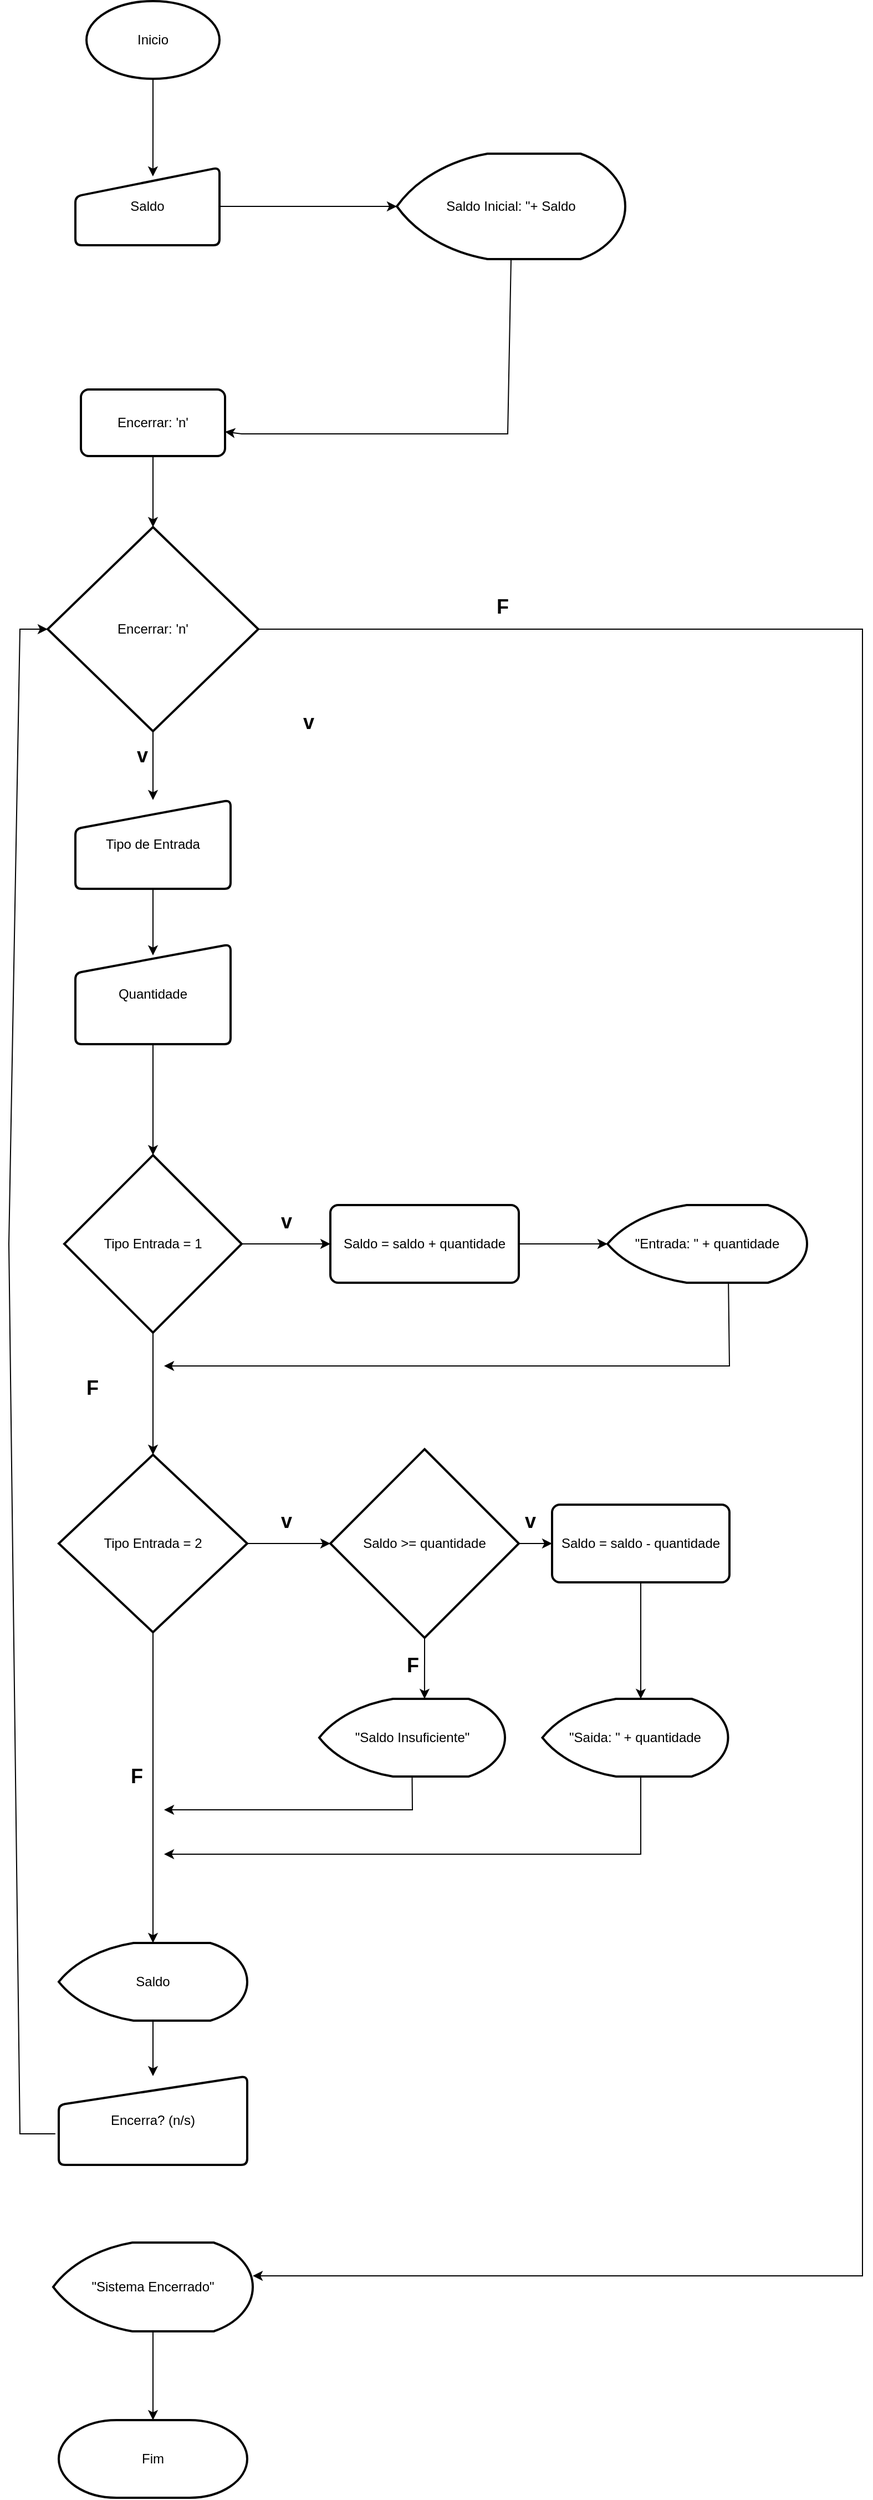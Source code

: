 <mxfile version="21.0.2" type="github">
  <diagram name="Página-1" id="k9wyMcpVs6OFAAXS8L6B">
    <mxGraphModel dx="880" dy="1611" grid="1" gridSize="10" guides="1" tooltips="1" connect="1" arrows="1" fold="1" page="1" pageScale="1" pageWidth="827" pageHeight="1169" math="0" shadow="0">
      <root>
        <mxCell id="0" />
        <mxCell id="1" parent="0" />
        <mxCell id="YredDdJyoUO70uSYRBnG-67" style="edgeStyle=orthogonalEdgeStyle;rounded=0;orthogonalLoop=1;jettySize=auto;html=1;exitX=0.5;exitY=1;exitDx=0;exitDy=0;exitPerimeter=0;entryX=0.538;entryY=0.114;entryDx=0;entryDy=0;entryPerimeter=0;" parent="1" source="YredDdJyoUO70uSYRBnG-41" target="YredDdJyoUO70uSYRBnG-43" edge="1">
          <mxGeometry relative="1" as="geometry" />
        </mxCell>
        <mxCell id="YredDdJyoUO70uSYRBnG-41" value="Inicio" style="strokeWidth=2;html=1;shape=mxgraph.flowchart.start_1;whiteSpace=wrap;" parent="1" vertex="1">
          <mxGeometry x="100" y="-1150" width="120" height="70" as="geometry" />
        </mxCell>
        <mxCell id="YredDdJyoUO70uSYRBnG-44" style="edgeStyle=orthogonalEdgeStyle;rounded=0;orthogonalLoop=1;jettySize=auto;html=1;exitX=1;exitY=0.5;exitDx=0;exitDy=0;" parent="1" source="YredDdJyoUO70uSYRBnG-43" target="YredDdJyoUO70uSYRBnG-45" edge="1">
          <mxGeometry relative="1" as="geometry">
            <mxPoint x="480" y="-235" as="targetPoint" />
          </mxGeometry>
        </mxCell>
        <mxCell id="YredDdJyoUO70uSYRBnG-43" value="Saldo" style="html=1;strokeWidth=2;shape=manualInput;whiteSpace=wrap;rounded=1;size=26;arcSize=11;" parent="1" vertex="1">
          <mxGeometry x="90" y="-1000" width="130" height="70" as="geometry" />
        </mxCell>
        <mxCell id="YredDdJyoUO70uSYRBnG-45" value="Saldo Inicial: &quot;+ Saldo" style="strokeWidth=2;html=1;shape=mxgraph.flowchart.display;whiteSpace=wrap;" parent="1" vertex="1">
          <mxGeometry x="380" y="-1012.5" width="206" height="95" as="geometry" />
        </mxCell>
        <mxCell id="YredDdJyoUO70uSYRBnG-54" value="" style="endArrow=classic;html=1;rounded=0;exitX=0.5;exitY=1;exitDx=0;exitDy=0;exitPerimeter=0;" parent="1" source="YredDdJyoUO70uSYRBnG-45" target="YredDdJyoUO70uSYRBnG-65" edge="1">
          <mxGeometry width="50" height="50" relative="1" as="geometry">
            <mxPoint x="493" y="-880" as="sourcePoint" />
            <mxPoint x="325" y="-116.417" as="targetPoint" />
            <Array as="points">
              <mxPoint x="480" y="-760" />
              <mxPoint x="240" y="-760" />
            </Array>
          </mxGeometry>
        </mxCell>
        <mxCell id="YredDdJyoUO70uSYRBnG-68" style="edgeStyle=orthogonalEdgeStyle;rounded=0;orthogonalLoop=1;jettySize=auto;html=1;exitX=0.5;exitY=1;exitDx=0;exitDy=0;" parent="1" source="YredDdJyoUO70uSYRBnG-65" target="YredDdJyoUO70uSYRBnG-69" edge="1">
          <mxGeometry relative="1" as="geometry">
            <mxPoint x="160" y="-670" as="targetPoint" />
          </mxGeometry>
        </mxCell>
        <mxCell id="YredDdJyoUO70uSYRBnG-65" value="Encerrar: &#39;n&#39;" style="rounded=1;whiteSpace=wrap;html=1;absoluteArcSize=1;arcSize=14;strokeWidth=2;" parent="1" vertex="1">
          <mxGeometry x="95" y="-800" width="130" height="60" as="geometry" />
        </mxCell>
        <mxCell id="YredDdJyoUO70uSYRBnG-70" style="edgeStyle=orthogonalEdgeStyle;rounded=0;orthogonalLoop=1;jettySize=auto;html=1;exitX=0.5;exitY=1;exitDx=0;exitDy=0;exitPerimeter=0;" parent="1" source="YredDdJyoUO70uSYRBnG-69" target="YredDdJyoUO70uSYRBnG-71" edge="1">
          <mxGeometry relative="1" as="geometry">
            <mxPoint x="160" y="-430" as="targetPoint" />
          </mxGeometry>
        </mxCell>
        <mxCell id="YredDdJyoUO70uSYRBnG-103" style="edgeStyle=orthogonalEdgeStyle;rounded=0;orthogonalLoop=1;jettySize=auto;html=1;exitX=1;exitY=0.5;exitDx=0;exitDy=0;exitPerimeter=0;entryX=1;entryY=0.375;entryDx=0;entryDy=0;entryPerimeter=0;" parent="1" source="YredDdJyoUO70uSYRBnG-69" target="YredDdJyoUO70uSYRBnG-97" edge="1">
          <mxGeometry relative="1" as="geometry">
            <mxPoint x="260" y="900" as="targetPoint" />
            <Array as="points">
              <mxPoint x="800" y="-584" />
              <mxPoint x="800" y="900" />
            </Array>
          </mxGeometry>
        </mxCell>
        <mxCell id="YredDdJyoUO70uSYRBnG-69" value="Encerrar: &#39;n&#39;" style="strokeWidth=2;html=1;shape=mxgraph.flowchart.decision;whiteSpace=wrap;" parent="1" vertex="1">
          <mxGeometry x="65" y="-676" width="190" height="184" as="geometry" />
        </mxCell>
        <mxCell id="YredDdJyoUO70uSYRBnG-74" style="edgeStyle=orthogonalEdgeStyle;rounded=0;orthogonalLoop=1;jettySize=auto;html=1;exitX=0.5;exitY=1;exitDx=0;exitDy=0;entryX=0.5;entryY=0.111;entryDx=0;entryDy=0;entryPerimeter=0;" parent="1" source="YredDdJyoUO70uSYRBnG-71" target="YredDdJyoUO70uSYRBnG-72" edge="1">
          <mxGeometry relative="1" as="geometry" />
        </mxCell>
        <mxCell id="YredDdJyoUO70uSYRBnG-71" value="Tipo de Entrada" style="html=1;strokeWidth=2;shape=manualInput;whiteSpace=wrap;rounded=1;size=26;arcSize=11;" parent="1" vertex="1">
          <mxGeometry x="90" y="-430" width="140" height="80" as="geometry" />
        </mxCell>
        <mxCell id="YredDdJyoUO70uSYRBnG-75" style="edgeStyle=orthogonalEdgeStyle;rounded=0;orthogonalLoop=1;jettySize=auto;html=1;exitX=0.5;exitY=1;exitDx=0;exitDy=0;" parent="1" source="YredDdJyoUO70uSYRBnG-72" target="YredDdJyoUO70uSYRBnG-76" edge="1">
          <mxGeometry relative="1" as="geometry">
            <mxPoint x="160" y="-120" as="targetPoint" />
          </mxGeometry>
        </mxCell>
        <mxCell id="YredDdJyoUO70uSYRBnG-72" value="Quantidade" style="html=1;strokeWidth=2;shape=manualInput;whiteSpace=wrap;rounded=1;size=26;arcSize=11;" parent="1" vertex="1">
          <mxGeometry x="90" y="-300" width="140" height="90" as="geometry" />
        </mxCell>
        <mxCell id="YredDdJyoUO70uSYRBnG-77" style="edgeStyle=orthogonalEdgeStyle;rounded=0;orthogonalLoop=1;jettySize=auto;html=1;exitX=1;exitY=0.5;exitDx=0;exitDy=0;exitPerimeter=0;" parent="1" source="YredDdJyoUO70uSYRBnG-76" target="YredDdJyoUO70uSYRBnG-78" edge="1">
          <mxGeometry relative="1" as="geometry">
            <mxPoint x="330" y="-30" as="targetPoint" />
          </mxGeometry>
        </mxCell>
        <mxCell id="YredDdJyoUO70uSYRBnG-81" style="edgeStyle=orthogonalEdgeStyle;rounded=0;orthogonalLoop=1;jettySize=auto;html=1;exitX=0.5;exitY=1;exitDx=0;exitDy=0;exitPerimeter=0;" parent="1" source="YredDdJyoUO70uSYRBnG-76" target="YredDdJyoUO70uSYRBnG-82" edge="1">
          <mxGeometry relative="1" as="geometry">
            <mxPoint x="160" y="200" as="targetPoint" />
          </mxGeometry>
        </mxCell>
        <mxCell id="YredDdJyoUO70uSYRBnG-76" value="Tipo Entrada = 1" style="strokeWidth=2;html=1;shape=mxgraph.flowchart.decision;whiteSpace=wrap;" parent="1" vertex="1">
          <mxGeometry x="80" y="-110" width="160" height="160" as="geometry" />
        </mxCell>
        <mxCell id="YredDdJyoUO70uSYRBnG-79" style="edgeStyle=orthogonalEdgeStyle;rounded=0;orthogonalLoop=1;jettySize=auto;html=1;exitX=1;exitY=0.5;exitDx=0;exitDy=0;" parent="1" source="YredDdJyoUO70uSYRBnG-78" target="YredDdJyoUO70uSYRBnG-80" edge="1">
          <mxGeometry relative="1" as="geometry">
            <mxPoint x="600" y="-30" as="targetPoint" />
          </mxGeometry>
        </mxCell>
        <mxCell id="YredDdJyoUO70uSYRBnG-78" value="Saldo = saldo + quantidade" style="rounded=1;whiteSpace=wrap;html=1;absoluteArcSize=1;arcSize=14;strokeWidth=2;" parent="1" vertex="1">
          <mxGeometry x="320" y="-65" width="170" height="70" as="geometry" />
        </mxCell>
        <mxCell id="YredDdJyoUO70uSYRBnG-80" value="&quot;Entrada: &quot; + quantidade" style="strokeWidth=2;html=1;shape=mxgraph.flowchart.display;whiteSpace=wrap;" parent="1" vertex="1">
          <mxGeometry x="570" y="-65" width="180" height="70" as="geometry" />
        </mxCell>
        <mxCell id="YredDdJyoUO70uSYRBnG-84" style="edgeStyle=orthogonalEdgeStyle;rounded=0;orthogonalLoop=1;jettySize=auto;html=1;exitX=1;exitY=0.5;exitDx=0;exitDy=0;exitPerimeter=0;" parent="1" source="YredDdJyoUO70uSYRBnG-82" target="YredDdJyoUO70uSYRBnG-85" edge="1">
          <mxGeometry relative="1" as="geometry">
            <mxPoint x="310" y="260" as="targetPoint" />
          </mxGeometry>
        </mxCell>
        <mxCell id="YredDdJyoUO70uSYRBnG-91" style="edgeStyle=orthogonalEdgeStyle;rounded=0;orthogonalLoop=1;jettySize=auto;html=1;exitX=0.5;exitY=1;exitDx=0;exitDy=0;exitPerimeter=0;" parent="1" source="YredDdJyoUO70uSYRBnG-82" target="YredDdJyoUO70uSYRBnG-92" edge="1">
          <mxGeometry relative="1" as="geometry">
            <mxPoint x="160" y="620" as="targetPoint" />
          </mxGeometry>
        </mxCell>
        <mxCell id="pgD84tZT2xVBnZjiW8Up-1" value="&lt;font style=&quot;font-size: 10px;&quot;&gt;&lt;font style=&quot;font-size: 11px;&quot;&gt;&lt;font style=&quot;font-size: 12px;&quot;&gt;&lt;font style=&quot;font-size: 13px;&quot;&gt;&lt;font style=&quot;font-size: 14px;&quot;&gt;&lt;font style=&quot;font-size: 15px;&quot;&gt;&lt;font style=&quot;font-size: 16px;&quot;&gt;&lt;font style=&quot;font-size: 17px;&quot;&gt;&lt;font style=&quot;font-size: 18px;&quot;&gt;&lt;b&gt;v&lt;/b&gt;&lt;/font&gt;&lt;/font&gt;&lt;/font&gt;&lt;/font&gt;&lt;/font&gt;&lt;/font&gt;&lt;/font&gt;&lt;/font&gt;&lt;/font&gt;" style="edgeLabel;html=1;align=center;verticalAlign=middle;resizable=0;points=[];" vertex="1" connectable="0" parent="YredDdJyoUO70uSYRBnG-91">
          <mxGeometry x="-0.386" y="2" relative="1" as="geometry">
            <mxPoint x="138" y="-906" as="offset" />
          </mxGeometry>
        </mxCell>
        <mxCell id="pgD84tZT2xVBnZjiW8Up-4" value="&lt;font style=&quot;font-size: 10px;&quot;&gt;&lt;font style=&quot;font-size: 11px;&quot;&gt;&lt;font style=&quot;font-size: 12px;&quot;&gt;&lt;font style=&quot;font-size: 13px;&quot;&gt;&lt;font style=&quot;font-size: 14px;&quot;&gt;&lt;font style=&quot;font-size: 15px;&quot;&gt;&lt;font style=&quot;font-size: 16px;&quot;&gt;&lt;font style=&quot;font-size: 17px;&quot;&gt;&lt;font style=&quot;font-size: 18px;&quot;&gt;&lt;b&gt;v&lt;/b&gt;&lt;/font&gt;&lt;/font&gt;&lt;/font&gt;&lt;/font&gt;&lt;/font&gt;&lt;/font&gt;&lt;/font&gt;&lt;/font&gt;&lt;/font&gt;" style="edgeLabel;html=1;align=center;verticalAlign=middle;resizable=0;points=[];" vertex="1" connectable="0" parent="YredDdJyoUO70uSYRBnG-91">
          <mxGeometry x="-0.386" y="2" relative="1" as="geometry">
            <mxPoint x="-12" y="-876" as="offset" />
          </mxGeometry>
        </mxCell>
        <mxCell id="pgD84tZT2xVBnZjiW8Up-5" value="&lt;font style=&quot;font-size: 10px;&quot;&gt;&lt;font style=&quot;font-size: 11px;&quot;&gt;&lt;font style=&quot;font-size: 12px;&quot;&gt;&lt;font style=&quot;font-size: 13px;&quot;&gt;&lt;font style=&quot;font-size: 14px;&quot;&gt;&lt;font style=&quot;font-size: 15px;&quot;&gt;&lt;font style=&quot;font-size: 16px;&quot;&gt;&lt;font style=&quot;font-size: 17px;&quot;&gt;&lt;font style=&quot;font-size: 18px;&quot;&gt;&lt;b&gt;v&lt;/b&gt;&lt;/font&gt;&lt;/font&gt;&lt;/font&gt;&lt;/font&gt;&lt;/font&gt;&lt;/font&gt;&lt;/font&gt;&lt;/font&gt;&lt;/font&gt;" style="edgeLabel;html=1;align=center;verticalAlign=middle;resizable=0;points=[];" vertex="1" connectable="0" parent="YredDdJyoUO70uSYRBnG-91">
          <mxGeometry x="-0.386" y="2" relative="1" as="geometry">
            <mxPoint x="338" y="-186" as="offset" />
          </mxGeometry>
        </mxCell>
        <mxCell id="pgD84tZT2xVBnZjiW8Up-6" value="&lt;font style=&quot;font-size: 10px;&quot;&gt;&lt;font style=&quot;font-size: 11px;&quot;&gt;&lt;font style=&quot;font-size: 12px;&quot;&gt;&lt;font style=&quot;font-size: 13px;&quot;&gt;&lt;font style=&quot;font-size: 14px;&quot;&gt;&lt;font style=&quot;font-size: 15px;&quot;&gt;&lt;font style=&quot;font-size: 16px;&quot;&gt;&lt;font style=&quot;font-size: 17px;&quot;&gt;&lt;font style=&quot;font-size: 18px;&quot;&gt;&lt;b&gt;v&lt;/b&gt;&lt;/font&gt;&lt;/font&gt;&lt;/font&gt;&lt;/font&gt;&lt;/font&gt;&lt;/font&gt;&lt;/font&gt;&lt;/font&gt;&lt;/font&gt;" style="edgeLabel;html=1;align=center;verticalAlign=middle;resizable=0;points=[];" vertex="1" connectable="0" parent="YredDdJyoUO70uSYRBnG-91">
          <mxGeometry x="-0.386" y="2" relative="1" as="geometry">
            <mxPoint x="118" y="-456" as="offset" />
          </mxGeometry>
        </mxCell>
        <mxCell id="pgD84tZT2xVBnZjiW8Up-7" value="&lt;font style=&quot;font-size: 10px;&quot;&gt;&lt;font style=&quot;font-size: 11px;&quot;&gt;&lt;font style=&quot;font-size: 12px;&quot;&gt;&lt;font style=&quot;font-size: 13px;&quot;&gt;&lt;font style=&quot;font-size: 14px;&quot;&gt;&lt;font style=&quot;font-size: 15px;&quot;&gt;&lt;font style=&quot;font-size: 16px;&quot;&gt;&lt;font style=&quot;font-size: 17px;&quot;&gt;&lt;font style=&quot;font-size: 18px;&quot;&gt;&lt;b&gt;v&lt;/b&gt;&lt;/font&gt;&lt;/font&gt;&lt;/font&gt;&lt;/font&gt;&lt;/font&gt;&lt;/font&gt;&lt;/font&gt;&lt;/font&gt;&lt;/font&gt;" style="edgeLabel;html=1;align=center;verticalAlign=middle;resizable=0;points=[];" vertex="1" connectable="0" parent="YredDdJyoUO70uSYRBnG-91">
          <mxGeometry x="-0.386" y="2" relative="1" as="geometry">
            <mxPoint x="118" y="-186" as="offset" />
          </mxGeometry>
        </mxCell>
        <mxCell id="YredDdJyoUO70uSYRBnG-82" value="Tipo Entrada = 2" style="strokeWidth=2;html=1;shape=mxgraph.flowchart.decision;whiteSpace=wrap;" parent="1" vertex="1">
          <mxGeometry x="75" y="160" width="170" height="160" as="geometry" />
        </mxCell>
        <mxCell id="YredDdJyoUO70uSYRBnG-83" value="" style="endArrow=classic;html=1;rounded=0;exitX=0.606;exitY=1;exitDx=0;exitDy=0;exitPerimeter=0;" parent="1" source="YredDdJyoUO70uSYRBnG-80" edge="1">
          <mxGeometry width="50" height="50" relative="1" as="geometry">
            <mxPoint x="420" y="170" as="sourcePoint" />
            <mxPoint x="170" y="80" as="targetPoint" />
            <Array as="points">
              <mxPoint x="680" y="80" />
            </Array>
          </mxGeometry>
        </mxCell>
        <mxCell id="YredDdJyoUO70uSYRBnG-86" style="edgeStyle=orthogonalEdgeStyle;rounded=0;orthogonalLoop=1;jettySize=auto;html=1;exitX=1;exitY=0.5;exitDx=0;exitDy=0;exitPerimeter=0;" parent="1" source="YredDdJyoUO70uSYRBnG-85" target="YredDdJyoUO70uSYRBnG-87" edge="1">
          <mxGeometry relative="1" as="geometry">
            <mxPoint x="540" y="240" as="targetPoint" />
          </mxGeometry>
        </mxCell>
        <mxCell id="YredDdJyoUO70uSYRBnG-104" style="edgeStyle=orthogonalEdgeStyle;rounded=0;orthogonalLoop=1;jettySize=auto;html=1;exitX=0.5;exitY=1;exitDx=0;exitDy=0;exitPerimeter=0;entryX=0.567;entryY=0;entryDx=0;entryDy=0;entryPerimeter=0;" parent="1" source="YredDdJyoUO70uSYRBnG-85" target="YredDdJyoUO70uSYRBnG-90" edge="1">
          <mxGeometry relative="1" as="geometry" />
        </mxCell>
        <mxCell id="YredDdJyoUO70uSYRBnG-85" value="Saldo &amp;gt;= quantidade" style="strokeWidth=2;html=1;shape=mxgraph.flowchart.decision;whiteSpace=wrap;" parent="1" vertex="1">
          <mxGeometry x="320" y="155" width="170" height="170" as="geometry" />
        </mxCell>
        <mxCell id="YredDdJyoUO70uSYRBnG-88" style="edgeStyle=orthogonalEdgeStyle;rounded=0;orthogonalLoop=1;jettySize=auto;html=1;exitX=0.5;exitY=1;exitDx=0;exitDy=0;" parent="1" source="YredDdJyoUO70uSYRBnG-87" target="YredDdJyoUO70uSYRBnG-89" edge="1">
          <mxGeometry relative="1" as="geometry">
            <mxPoint x="595" y="400" as="targetPoint" />
            <Array as="points">
              <mxPoint x="600" y="340" />
              <mxPoint x="600" y="340" />
            </Array>
          </mxGeometry>
        </mxCell>
        <mxCell id="YredDdJyoUO70uSYRBnG-87" value="Saldo = saldo - quantidade" style="rounded=1;whiteSpace=wrap;html=1;absoluteArcSize=1;arcSize=14;strokeWidth=2;" parent="1" vertex="1">
          <mxGeometry x="520" y="205" width="160" height="70" as="geometry" />
        </mxCell>
        <mxCell id="YredDdJyoUO70uSYRBnG-89" value="&quot;Saida: &quot; + quantidade" style="strokeWidth=2;html=1;shape=mxgraph.flowchart.display;whiteSpace=wrap;" parent="1" vertex="1">
          <mxGeometry x="511.25" y="380" width="167.5" height="70" as="geometry" />
        </mxCell>
        <mxCell id="YredDdJyoUO70uSYRBnG-90" value="&quot;Saldo Insuficiente&quot;" style="strokeWidth=2;html=1;shape=mxgraph.flowchart.display;whiteSpace=wrap;" parent="1" vertex="1">
          <mxGeometry x="310" y="380" width="167.5" height="70" as="geometry" />
        </mxCell>
        <mxCell id="YredDdJyoUO70uSYRBnG-95" style="edgeStyle=orthogonalEdgeStyle;rounded=0;orthogonalLoop=1;jettySize=auto;html=1;exitX=0.5;exitY=1;exitDx=0;exitDy=0;exitPerimeter=0;" parent="1" source="YredDdJyoUO70uSYRBnG-92" target="YredDdJyoUO70uSYRBnG-96" edge="1">
          <mxGeometry relative="1" as="geometry">
            <mxPoint x="160" y="720" as="targetPoint" />
          </mxGeometry>
        </mxCell>
        <mxCell id="YredDdJyoUO70uSYRBnG-92" value="Saldo" style="strokeWidth=2;html=1;shape=mxgraph.flowchart.display;whiteSpace=wrap;" parent="1" vertex="1">
          <mxGeometry x="75" y="600" width="170" height="70" as="geometry" />
        </mxCell>
        <mxCell id="YredDdJyoUO70uSYRBnG-93" value="" style="endArrow=classic;html=1;rounded=0;exitX=0.5;exitY=1;exitDx=0;exitDy=0;exitPerimeter=0;" parent="1" source="YredDdJyoUO70uSYRBnG-90" edge="1">
          <mxGeometry width="50" height="50" relative="1" as="geometry">
            <mxPoint x="420" y="520" as="sourcePoint" />
            <mxPoint x="170" y="480" as="targetPoint" />
            <Array as="points">
              <mxPoint x="394" y="480" />
            </Array>
          </mxGeometry>
        </mxCell>
        <mxCell id="YredDdJyoUO70uSYRBnG-94" value="" style="endArrow=classic;html=1;rounded=0;" parent="1" edge="1">
          <mxGeometry width="50" height="50" relative="1" as="geometry">
            <mxPoint x="600" y="450" as="sourcePoint" />
            <mxPoint x="170" y="520" as="targetPoint" />
            <Array as="points">
              <mxPoint x="600" y="520" />
            </Array>
          </mxGeometry>
        </mxCell>
        <mxCell id="YredDdJyoUO70uSYRBnG-96" value="Encerra? (n/s)" style="html=1;strokeWidth=2;shape=manualInput;whiteSpace=wrap;rounded=1;size=26;arcSize=11;" parent="1" vertex="1">
          <mxGeometry x="75" y="720" width="170" height="80" as="geometry" />
        </mxCell>
        <mxCell id="YredDdJyoUO70uSYRBnG-100" style="edgeStyle=orthogonalEdgeStyle;rounded=0;orthogonalLoop=1;jettySize=auto;html=1;exitX=0.5;exitY=1;exitDx=0;exitDy=0;exitPerimeter=0;" parent="1" source="YredDdJyoUO70uSYRBnG-97" target="YredDdJyoUO70uSYRBnG-101" edge="1">
          <mxGeometry relative="1" as="geometry">
            <mxPoint x="160" y="1030" as="targetPoint" />
          </mxGeometry>
        </mxCell>
        <mxCell id="YredDdJyoUO70uSYRBnG-97" value="&quot;Sistema Encerrado&quot;" style="strokeWidth=2;html=1;shape=mxgraph.flowchart.display;whiteSpace=wrap;" parent="1" vertex="1">
          <mxGeometry x="70" y="870" width="180" height="80" as="geometry" />
        </mxCell>
        <mxCell id="YredDdJyoUO70uSYRBnG-98" value="" style="endArrow=classic;html=1;rounded=0;exitX=-0.018;exitY=0.65;exitDx=0;exitDy=0;exitPerimeter=0;entryX=0;entryY=0.5;entryDx=0;entryDy=0;entryPerimeter=0;" parent="1" source="YredDdJyoUO70uSYRBnG-96" target="YredDdJyoUO70uSYRBnG-69" edge="1">
          <mxGeometry width="50" height="50" relative="1" as="geometry">
            <mxPoint x="420" y="700" as="sourcePoint" />
            <mxPoint x="60" y="-590" as="targetPoint" />
            <Array as="points">
              <mxPoint x="40" y="772" />
              <mxPoint x="30" y="-30" />
              <mxPoint x="40" y="-584" />
            </Array>
          </mxGeometry>
        </mxCell>
        <mxCell id="YredDdJyoUO70uSYRBnG-101" value="Fim" style="strokeWidth=2;html=1;shape=mxgraph.flowchart.terminator;whiteSpace=wrap;" parent="1" vertex="1">
          <mxGeometry x="75" y="1030" width="170" height="70" as="geometry" />
        </mxCell>
        <mxCell id="pgD84tZT2xVBnZjiW8Up-2" value="&lt;font style=&quot;font-size: 13px;&quot;&gt;&lt;b&gt;&lt;font style=&quot;font-size: 14px;&quot;&gt;&lt;font style=&quot;font-size: 15px;&quot;&gt;&lt;font style=&quot;font-size: 16px;&quot;&gt;&lt;font style=&quot;font-size: 17px;&quot;&gt;&lt;font style=&quot;font-size: 18px;&quot;&gt;F&lt;/font&gt;&lt;/font&gt;&lt;/font&gt;&lt;/font&gt;&lt;/font&gt;&lt;/b&gt;&lt;/font&gt;" style="text;html=1;align=center;verticalAlign=middle;resizable=0;points=[];autosize=1;strokeColor=none;fillColor=none;" vertex="1" parent="1">
          <mxGeometry x="460" y="-624" width="30" height="40" as="geometry" />
        </mxCell>
        <mxCell id="pgD84tZT2xVBnZjiW8Up-3" value="&lt;font style=&quot;font-size: 13px;&quot;&gt;&lt;b&gt;&lt;font style=&quot;font-size: 14px;&quot;&gt;&lt;font style=&quot;font-size: 15px;&quot;&gt;&lt;font style=&quot;font-size: 16px;&quot;&gt;&lt;font style=&quot;font-size: 17px;&quot;&gt;&lt;font style=&quot;font-size: 18px;&quot;&gt;F&lt;/font&gt;&lt;/font&gt;&lt;/font&gt;&lt;/font&gt;&lt;/font&gt;&lt;/b&gt;&lt;/font&gt;" style="text;html=1;align=center;verticalAlign=middle;resizable=0;points=[];autosize=1;strokeColor=none;fillColor=none;" vertex="1" parent="1">
          <mxGeometry x="90" y="80" width="30" height="40" as="geometry" />
        </mxCell>
        <mxCell id="pgD84tZT2xVBnZjiW8Up-8" value="&lt;font style=&quot;font-size: 13px;&quot;&gt;&lt;b&gt;&lt;font style=&quot;font-size: 14px;&quot;&gt;&lt;font style=&quot;font-size: 15px;&quot;&gt;&lt;font style=&quot;font-size: 16px;&quot;&gt;&lt;font style=&quot;font-size: 17px;&quot;&gt;&lt;font style=&quot;font-size: 18px;&quot;&gt;F&lt;/font&gt;&lt;/font&gt;&lt;/font&gt;&lt;/font&gt;&lt;/font&gt;&lt;/b&gt;&lt;/font&gt;" style="text;html=1;align=center;verticalAlign=middle;resizable=0;points=[];autosize=1;strokeColor=none;fillColor=none;" vertex="1" parent="1">
          <mxGeometry x="378.75" y="330" width="30" height="40" as="geometry" />
        </mxCell>
        <mxCell id="pgD84tZT2xVBnZjiW8Up-9" value="&lt;font style=&quot;font-size: 13px;&quot;&gt;&lt;b&gt;&lt;font style=&quot;font-size: 14px;&quot;&gt;&lt;font style=&quot;font-size: 15px;&quot;&gt;&lt;font style=&quot;font-size: 16px;&quot;&gt;&lt;font style=&quot;font-size: 17px;&quot;&gt;&lt;font style=&quot;font-size: 18px;&quot;&gt;F&lt;/font&gt;&lt;/font&gt;&lt;/font&gt;&lt;/font&gt;&lt;/font&gt;&lt;/b&gt;&lt;/font&gt;" style="text;html=1;align=center;verticalAlign=middle;resizable=0;points=[];autosize=1;strokeColor=none;fillColor=none;" vertex="1" parent="1">
          <mxGeometry x="130" y="430" width="30" height="40" as="geometry" />
        </mxCell>
      </root>
    </mxGraphModel>
  </diagram>
</mxfile>

